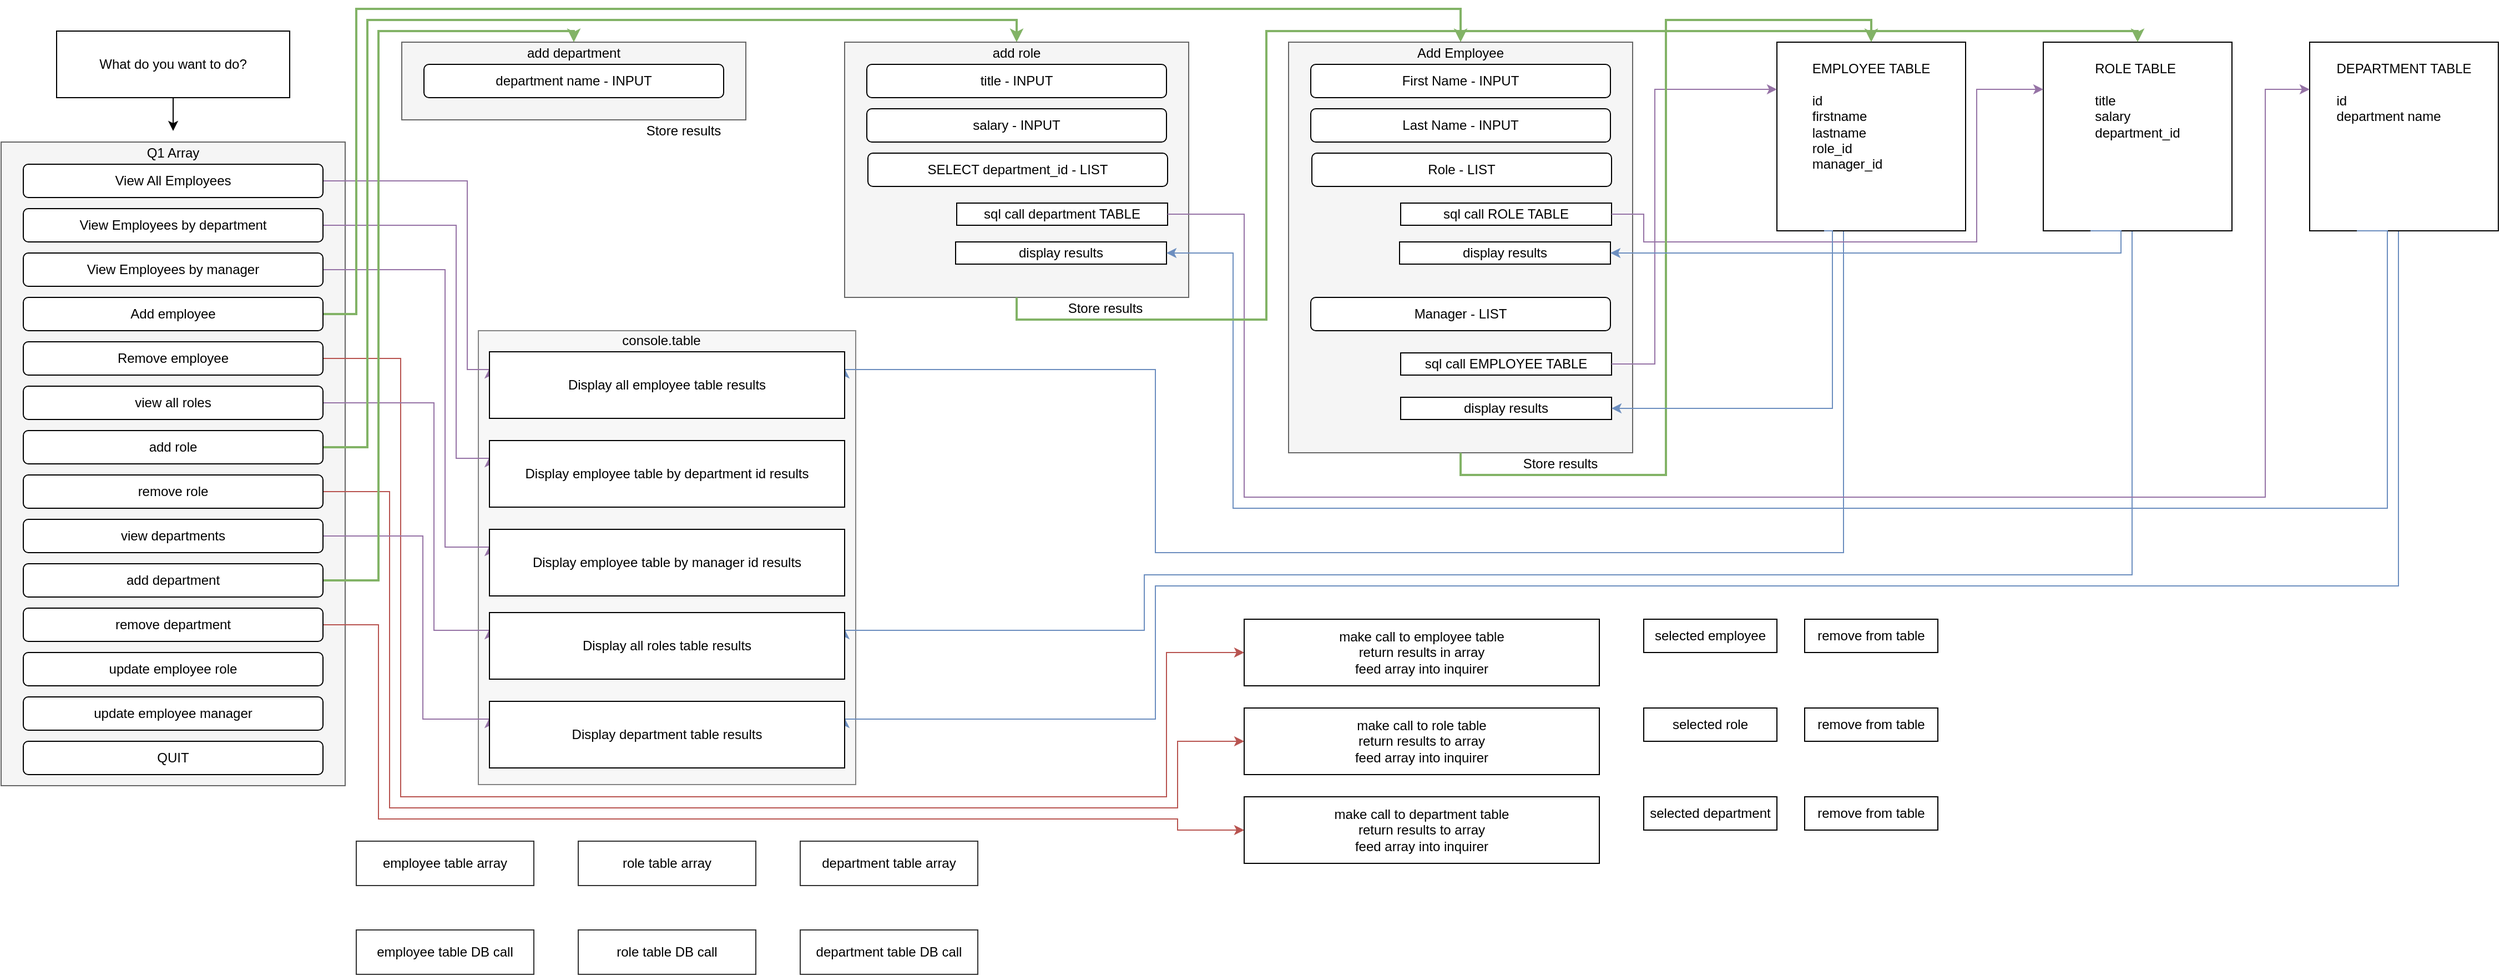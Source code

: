 <mxfile version="14.5.7" type="device"><diagram id="wapOuuzjKkS17QCCywJu" name="Page-1"><mxGraphModel dx="2538" dy="924" grid="1" gridSize="10" guides="1" tooltips="1" connect="1" arrows="1" fold="1" page="1" pageScale="1" pageWidth="3300" pageHeight="4681" math="0" shadow="0"><root><mxCell id="0"/><mxCell id="1" parent="0"/><mxCell id="Mon1A0uQH5dItT44SbDl-146" value="" style="rounded=0;whiteSpace=wrap;html=1;fillColor=#f5f5f5;align=right;strokeColor=#666666;fontColor=#333333;opacity=80;" vertex="1" parent="1"><mxGeometry x="550" y="460" width="340" height="409" as="geometry"/></mxCell><mxCell id="Mon1A0uQH5dItT44SbDl-14" value="" style="rounded=0;whiteSpace=wrap;html=1;fillColor=#f5f5f5;strokeColor=#666666;fontColor=#333333;" vertex="1" parent="1"><mxGeometry x="120" y="290" width="310" height="580" as="geometry"/></mxCell><mxCell id="Mon1A0uQH5dItT44SbDl-19" style="edgeStyle=orthogonalEdgeStyle;rounded=0;orthogonalLoop=1;jettySize=auto;html=1;exitX=0.5;exitY=1;exitDx=0;exitDy=0;" edge="1" parent="1" source="Mon1A0uQH5dItT44SbDl-1"><mxGeometry relative="1" as="geometry"><mxPoint x="275" y="280" as="targetPoint"/></mxGeometry></mxCell><mxCell id="Mon1A0uQH5dItT44SbDl-1" value="What do you want to do?" style="rounded=0;whiteSpace=wrap;html=1;" vertex="1" parent="1"><mxGeometry x="170" y="190" width="210" height="60" as="geometry"/></mxCell><mxCell id="Mon1A0uQH5dItT44SbDl-127" style="edgeStyle=orthogonalEdgeStyle;rounded=0;orthogonalLoop=1;jettySize=auto;html=1;exitX=0.5;exitY=1;exitDx=0;exitDy=0;entryX=1;entryY=0.25;entryDx=0;entryDy=0;strokeWidth=1;fillColor=#dae8fc;strokeColor=#6c8ebf;" edge="1" parent="1" source="Mon1A0uQH5dItT44SbDl-20" target="Mon1A0uQH5dItT44SbDl-87"><mxGeometry relative="1" as="geometry"><Array as="points"><mxPoint x="1780" y="370"/><mxPoint x="1780" y="660"/><mxPoint x="1160" y="660"/><mxPoint x="1160" y="495"/></Array></mxGeometry></mxCell><mxCell id="Mon1A0uQH5dItT44SbDl-20" value="&lt;div style=&quot;text-align: justify&quot;&gt;&lt;span&gt;EMPLOYEE TABLE&lt;/span&gt;&lt;/div&gt;&lt;div style=&quot;text-align: justify&quot;&gt;&lt;br&gt;&lt;/div&gt;&lt;span&gt;&lt;div style=&quot;text-align: justify&quot;&gt;&lt;span&gt;id&lt;/span&gt;&lt;/div&gt;&lt;/span&gt;&lt;span&gt;&lt;div style=&quot;text-align: justify&quot;&gt;&lt;span&gt;firstname&lt;/span&gt;&lt;/div&gt;&lt;/span&gt;&lt;span&gt;&lt;div style=&quot;text-align: justify&quot;&gt;&lt;span&gt;lastname&lt;/span&gt;&lt;/div&gt;&lt;/span&gt;&lt;span&gt;&lt;div style=&quot;text-align: justify&quot;&gt;&lt;span&gt;role_id&lt;/span&gt;&lt;/div&gt;&lt;/span&gt;&lt;div style=&quot;text-align: justify&quot;&gt;&lt;span&gt;manager_id&lt;/span&gt;&lt;/div&gt;" style="whiteSpace=wrap;html=1;aspect=fixed;align=center;verticalAlign=top;spacingTop=10;" vertex="1" parent="1"><mxGeometry x="1720" y="200" width="170" height="170" as="geometry"/></mxCell><mxCell id="Mon1A0uQH5dItT44SbDl-132" style="edgeStyle=orthogonalEdgeStyle;rounded=0;orthogonalLoop=1;jettySize=auto;html=1;exitX=0.5;exitY=1;exitDx=0;exitDy=0;entryX=1;entryY=0.25;entryDx=0;entryDy=0;strokeWidth=1;fillColor=#dae8fc;strokeColor=#6c8ebf;" edge="1" parent="1" source="Mon1A0uQH5dItT44SbDl-21" target="Mon1A0uQH5dItT44SbDl-90"><mxGeometry relative="1" as="geometry"><Array as="points"><mxPoint x="2040" y="370"/><mxPoint x="2040" y="680"/><mxPoint x="1150" y="680"/><mxPoint x="1150" y="730"/></Array></mxGeometry></mxCell><mxCell id="Mon1A0uQH5dItT44SbDl-21" value="&lt;div style=&quot;text-align: justify&quot;&gt;&lt;span&gt;ROLE TABLE&lt;/span&gt;&lt;/div&gt;&lt;div style=&quot;text-align: justify&quot;&gt;&lt;br&gt;&lt;/div&gt;&lt;span&gt;&lt;div style=&quot;text-align: justify&quot;&gt;&lt;span&gt;title&lt;/span&gt;&lt;/div&gt;&lt;/span&gt;&lt;span&gt;&lt;div style=&quot;text-align: justify&quot;&gt;&lt;span&gt;salary&lt;/span&gt;&lt;/div&gt;&lt;/span&gt;&lt;div style=&quot;text-align: justify&quot;&gt;department_id&lt;/div&gt;" style="whiteSpace=wrap;html=1;aspect=fixed;align=center;verticalAlign=top;spacingTop=10;" vertex="1" parent="1"><mxGeometry x="1960" y="200" width="170" height="170" as="geometry"/></mxCell><mxCell id="Mon1A0uQH5dItT44SbDl-133" style="edgeStyle=orthogonalEdgeStyle;rounded=0;orthogonalLoop=1;jettySize=auto;html=1;exitX=0.5;exitY=1;exitDx=0;exitDy=0;entryX=1;entryY=0.25;entryDx=0;entryDy=0;strokeWidth=1;fillColor=#dae8fc;strokeColor=#6c8ebf;" edge="1" parent="1" source="Mon1A0uQH5dItT44SbDl-22" target="Mon1A0uQH5dItT44SbDl-91"><mxGeometry relative="1" as="geometry"><Array as="points"><mxPoint x="2280" y="370"/><mxPoint x="2280" y="690"/><mxPoint x="1160" y="690"/><mxPoint x="1160" y="810"/></Array></mxGeometry></mxCell><mxCell id="Mon1A0uQH5dItT44SbDl-22" value="&lt;div style=&quot;text-align: justify&quot;&gt;&lt;span&gt;DEPARTMENT TABLE&lt;/span&gt;&lt;/div&gt;&lt;div style=&quot;text-align: justify&quot;&gt;&lt;span&gt;&lt;br&gt;&lt;/span&gt;&lt;/div&gt;&lt;blockquote style=&quot;margin: 0 0 0 40px ; border: none ; padding: 0px&quot;&gt;&lt;/blockquote&gt;&lt;blockquote style=&quot;margin: 0 0 0 40px ; border: none ; padding: 0px&quot;&gt;&lt;/blockquote&gt;&lt;span&gt;&lt;div style=&quot;text-align: justify&quot;&gt;&lt;span&gt;id&lt;/span&gt;&lt;/div&gt;&lt;/span&gt;&lt;div style=&quot;text-align: justify&quot;&gt;&lt;span&gt;department name&lt;/span&gt;&lt;/div&gt;" style="whiteSpace=wrap;html=1;aspect=fixed;align=center;verticalAlign=top;spacingTop=10;" vertex="1" parent="1"><mxGeometry x="2200" y="200" width="170" height="170" as="geometry"/></mxCell><mxCell id="Mon1A0uQH5dItT44SbDl-115" style="edgeStyle=orthogonalEdgeStyle;rounded=0;orthogonalLoop=1;jettySize=auto;html=1;exitX=1;exitY=0.5;exitDx=0;exitDy=0;entryX=0;entryY=0.25;entryDx=0;entryDy=0;strokeWidth=1;fillColor=#e1d5e7;strokeColor=#9673a6;" edge="1" parent="1" source="Mon1A0uQH5dItT44SbDl-3" target="Mon1A0uQH5dItT44SbDl-87"><mxGeometry relative="1" as="geometry"><Array as="points"><mxPoint x="540" y="325"/><mxPoint x="540" y="495"/></Array></mxGeometry></mxCell><mxCell id="Mon1A0uQH5dItT44SbDl-3" value="View All Employees" style="rounded=1;whiteSpace=wrap;html=1;" vertex="1" parent="1"><mxGeometry x="140" y="310" width="270" height="30" as="geometry"/></mxCell><mxCell id="Mon1A0uQH5dItT44SbDl-116" style="edgeStyle=orthogonalEdgeStyle;rounded=0;orthogonalLoop=1;jettySize=auto;html=1;exitX=1;exitY=0.5;exitDx=0;exitDy=0;entryX=0;entryY=0.25;entryDx=0;entryDy=0;strokeWidth=1;fillColor=#e1d5e7;strokeColor=#9673a6;" edge="1" parent="1" source="Mon1A0uQH5dItT44SbDl-4" target="Mon1A0uQH5dItT44SbDl-88"><mxGeometry relative="1" as="geometry"><Array as="points"><mxPoint x="530" y="365"/><mxPoint x="530" y="575"/></Array></mxGeometry></mxCell><mxCell id="Mon1A0uQH5dItT44SbDl-4" value="View Employees by department" style="rounded=1;whiteSpace=wrap;html=1;" vertex="1" parent="1"><mxGeometry x="140" y="350" width="270" height="30" as="geometry"/></mxCell><mxCell id="Mon1A0uQH5dItT44SbDl-117" style="edgeStyle=orthogonalEdgeStyle;rounded=0;orthogonalLoop=1;jettySize=auto;html=1;exitX=1;exitY=0.5;exitDx=0;exitDy=0;entryX=0;entryY=0.25;entryDx=0;entryDy=0;strokeWidth=1;fillColor=#e1d5e7;strokeColor=#9673a6;" edge="1" parent="1" source="Mon1A0uQH5dItT44SbDl-5" target="Mon1A0uQH5dItT44SbDl-89"><mxGeometry relative="1" as="geometry"><Array as="points"><mxPoint x="520" y="405"/><mxPoint x="520" y="655"/></Array></mxGeometry></mxCell><mxCell id="Mon1A0uQH5dItT44SbDl-5" value="View Employees by manager" style="rounded=1;whiteSpace=wrap;html=1;" vertex="1" parent="1"><mxGeometry x="140" y="390" width="270" height="30" as="geometry"/></mxCell><mxCell id="Mon1A0uQH5dItT44SbDl-102" style="edgeStyle=orthogonalEdgeStyle;rounded=0;orthogonalLoop=1;jettySize=auto;html=1;exitX=1;exitY=0.5;exitDx=0;exitDy=0;entryX=0.5;entryY=0;entryDx=0;entryDy=0;fillColor=#d5e8d4;strokeColor=#82b366;strokeWidth=2;" edge="1" parent="1" source="Mon1A0uQH5dItT44SbDl-6" target="Mon1A0uQH5dItT44SbDl-34"><mxGeometry relative="1" as="geometry"><Array as="points"><mxPoint x="440" y="445"/><mxPoint x="440" y="170"/><mxPoint x="1435" y="170"/></Array></mxGeometry></mxCell><mxCell id="Mon1A0uQH5dItT44SbDl-6" value="Add employee" style="rounded=1;whiteSpace=wrap;html=1;" vertex="1" parent="1"><mxGeometry x="140" y="430" width="270" height="30" as="geometry"/></mxCell><mxCell id="Mon1A0uQH5dItT44SbDl-137" style="edgeStyle=orthogonalEdgeStyle;rounded=0;orthogonalLoop=1;jettySize=auto;html=1;exitX=1;exitY=0.5;exitDx=0;exitDy=0;entryX=0;entryY=0.5;entryDx=0;entryDy=0;strokeWidth=1;fillColor=#f8cecc;strokeColor=#b85450;" edge="1" parent="1" source="Mon1A0uQH5dItT44SbDl-7" target="Mon1A0uQH5dItT44SbDl-134"><mxGeometry relative="1" as="geometry"><Array as="points"><mxPoint x="480" y="485"/><mxPoint x="480" y="880"/><mxPoint x="1170" y="880"/><mxPoint x="1170" y="750"/></Array></mxGeometry></mxCell><mxCell id="Mon1A0uQH5dItT44SbDl-7" value="Remove employee" style="rounded=1;whiteSpace=wrap;html=1;" vertex="1" parent="1"><mxGeometry x="140" y="470" width="270" height="30" as="geometry"/></mxCell><mxCell id="Mon1A0uQH5dItT44SbDl-8" value="update employee role" style="rounded=1;whiteSpace=wrap;html=1;" vertex="1" parent="1"><mxGeometry x="140" y="750" width="270" height="30" as="geometry"/></mxCell><mxCell id="Mon1A0uQH5dItT44SbDl-9" value="update employee manager" style="rounded=1;whiteSpace=wrap;html=1;" vertex="1" parent="1"><mxGeometry x="140" y="790" width="270" height="30" as="geometry"/></mxCell><mxCell id="Mon1A0uQH5dItT44SbDl-118" style="edgeStyle=orthogonalEdgeStyle;rounded=0;orthogonalLoop=1;jettySize=auto;html=1;exitX=1;exitY=0.5;exitDx=0;exitDy=0;entryX=0;entryY=0.25;entryDx=0;entryDy=0;strokeWidth=1;fillColor=#e1d5e7;strokeColor=#9673a6;" edge="1" parent="1" source="Mon1A0uQH5dItT44SbDl-10" target="Mon1A0uQH5dItT44SbDl-90"><mxGeometry relative="1" as="geometry"><Array as="points"><mxPoint x="510" y="525"/><mxPoint x="510" y="730"/></Array></mxGeometry></mxCell><mxCell id="Mon1A0uQH5dItT44SbDl-10" value="view all roles" style="rounded=1;whiteSpace=wrap;html=1;" vertex="1" parent="1"><mxGeometry x="140" y="510" width="270" height="30" as="geometry"/></mxCell><mxCell id="Mon1A0uQH5dItT44SbDl-103" style="edgeStyle=orthogonalEdgeStyle;rounded=0;orthogonalLoop=1;jettySize=auto;html=1;exitX=1;exitY=0.5;exitDx=0;exitDy=0;entryX=0.5;entryY=0;entryDx=0;entryDy=0;fillColor=#d5e8d4;strokeColor=#82b366;strokeWidth=2;" edge="1" parent="1" source="Mon1A0uQH5dItT44SbDl-11" target="Mon1A0uQH5dItT44SbDl-69"><mxGeometry relative="1" as="geometry"><Array as="points"><mxPoint x="450" y="565"/><mxPoint x="450" y="180"/><mxPoint x="1035" y="180"/></Array></mxGeometry></mxCell><mxCell id="Mon1A0uQH5dItT44SbDl-11" value="add role" style="rounded=1;whiteSpace=wrap;html=1;" vertex="1" parent="1"><mxGeometry x="140" y="550" width="270" height="30" as="geometry"/></mxCell><mxCell id="Mon1A0uQH5dItT44SbDl-138" style="edgeStyle=orthogonalEdgeStyle;rounded=0;orthogonalLoop=1;jettySize=auto;html=1;exitX=1;exitY=0.5;exitDx=0;exitDy=0;entryX=0;entryY=0.5;entryDx=0;entryDy=0;strokeWidth=1;fillColor=#f8cecc;strokeColor=#b85450;" edge="1" parent="1" source="Mon1A0uQH5dItT44SbDl-12" target="Mon1A0uQH5dItT44SbDl-135"><mxGeometry relative="1" as="geometry"><Array as="points"><mxPoint x="470" y="605"/><mxPoint x="470" y="890"/><mxPoint x="1180" y="890"/><mxPoint x="1180" y="830"/></Array></mxGeometry></mxCell><mxCell id="Mon1A0uQH5dItT44SbDl-12" value="remove role" style="rounded=1;whiteSpace=wrap;html=1;" vertex="1" parent="1"><mxGeometry x="140" y="590" width="270" height="30" as="geometry"/></mxCell><mxCell id="Mon1A0uQH5dItT44SbDl-15" value="Q1 Array" style="text;html=1;strokeColor=none;fillColor=none;align=center;verticalAlign=middle;whiteSpace=wrap;rounded=0;" vertex="1" parent="1"><mxGeometry x="220" y="290" width="110" height="20" as="geometry"/></mxCell><mxCell id="Mon1A0uQH5dItT44SbDl-119" style="edgeStyle=orthogonalEdgeStyle;rounded=0;orthogonalLoop=1;jettySize=auto;html=1;exitX=1;exitY=0.5;exitDx=0;exitDy=0;entryX=0;entryY=0.25;entryDx=0;entryDy=0;strokeWidth=1;fillColor=#e1d5e7;strokeColor=#9673a6;" edge="1" parent="1" source="Mon1A0uQH5dItT44SbDl-61" target="Mon1A0uQH5dItT44SbDl-91"><mxGeometry relative="1" as="geometry"><Array as="points"><mxPoint x="500" y="645"/><mxPoint x="500" y="810"/></Array></mxGeometry></mxCell><mxCell id="Mon1A0uQH5dItT44SbDl-61" value="view departments" style="rounded=1;whiteSpace=wrap;html=1;" vertex="1" parent="1"><mxGeometry x="140" y="630" width="270" height="30" as="geometry"/></mxCell><mxCell id="Mon1A0uQH5dItT44SbDl-104" style="edgeStyle=orthogonalEdgeStyle;rounded=0;orthogonalLoop=1;jettySize=auto;html=1;exitX=1;exitY=0.5;exitDx=0;exitDy=0;entryX=0.5;entryY=0;entryDx=0;entryDy=0;fillColor=#d5e8d4;strokeColor=#82b366;strokeWidth=2;" edge="1" parent="1" source="Mon1A0uQH5dItT44SbDl-62" target="Mon1A0uQH5dItT44SbDl-79"><mxGeometry relative="1" as="geometry"><Array as="points"><mxPoint x="460" y="685"/><mxPoint x="460" y="190"/><mxPoint x="636" y="190"/></Array></mxGeometry></mxCell><mxCell id="Mon1A0uQH5dItT44SbDl-62" value="add department" style="rounded=1;whiteSpace=wrap;html=1;" vertex="1" parent="1"><mxGeometry x="140" y="670" width="270" height="30" as="geometry"/></mxCell><mxCell id="Mon1A0uQH5dItT44SbDl-139" style="edgeStyle=orthogonalEdgeStyle;rounded=0;orthogonalLoop=1;jettySize=auto;html=1;exitX=1;exitY=0.5;exitDx=0;exitDy=0;entryX=0;entryY=0.5;entryDx=0;entryDy=0;strokeWidth=1;fillColor=#f8cecc;strokeColor=#b85450;" edge="1" parent="1" source="Mon1A0uQH5dItT44SbDl-63" target="Mon1A0uQH5dItT44SbDl-136"><mxGeometry relative="1" as="geometry"><Array as="points"><mxPoint x="460" y="725"/><mxPoint x="460" y="900"/><mxPoint x="1180" y="900"/><mxPoint x="1180" y="910"/></Array></mxGeometry></mxCell><mxCell id="Mon1A0uQH5dItT44SbDl-63" value="remove department" style="rounded=1;whiteSpace=wrap;html=1;" vertex="1" parent="1"><mxGeometry x="140" y="710" width="270" height="30" as="geometry"/></mxCell><mxCell id="Mon1A0uQH5dItT44SbDl-87" value="Display all employee table results" style="rounded=0;whiteSpace=wrap;html=1;fillColor=#ffffff;align=center;" vertex="1" parent="1"><mxGeometry x="560" y="479" width="320" height="60" as="geometry"/></mxCell><mxCell id="Mon1A0uQH5dItT44SbDl-88" value="Display employee table by department id results" style="rounded=0;whiteSpace=wrap;html=1;fillColor=#ffffff;align=center;" vertex="1" parent="1"><mxGeometry x="560" y="559" width="320" height="60" as="geometry"/></mxCell><mxCell id="Mon1A0uQH5dItT44SbDl-89" value="Display employee table by manager id results" style="rounded=0;whiteSpace=wrap;html=1;fillColor=#ffffff;align=center;" vertex="1" parent="1"><mxGeometry x="560" y="639" width="320" height="60" as="geometry"/></mxCell><mxCell id="Mon1A0uQH5dItT44SbDl-90" value="Display all roles table results" style="rounded=0;whiteSpace=wrap;html=1;fillColor=#ffffff;align=center;" vertex="1" parent="1"><mxGeometry x="560" y="714" width="320" height="60" as="geometry"/></mxCell><mxCell id="Mon1A0uQH5dItT44SbDl-91" value="Display department table results" style="rounded=0;whiteSpace=wrap;html=1;fillColor=#ffffff;align=center;" vertex="1" parent="1"><mxGeometry x="560" y="794" width="320" height="60" as="geometry"/></mxCell><mxCell id="Mon1A0uQH5dItT44SbDl-93" value="" style="group" vertex="1" connectable="0" parent="1"><mxGeometry x="481" y="200" width="359" height="90" as="geometry"/></mxCell><mxCell id="Mon1A0uQH5dItT44SbDl-82" value="Store results" style="text;html=1;strokeColor=none;fillColor=none;align=center;verticalAlign=middle;whiteSpace=wrap;rounded=0;" vertex="1" parent="Mon1A0uQH5dItT44SbDl-93"><mxGeometry x="149" y="70" width="210" height="20" as="geometry"/></mxCell><mxCell id="Mon1A0uQH5dItT44SbDl-92" value="" style="group" vertex="1" connectable="0" parent="Mon1A0uQH5dItT44SbDl-93"><mxGeometry width="310" height="70" as="geometry"/></mxCell><mxCell id="Mon1A0uQH5dItT44SbDl-75" value="" style="rounded=0;whiteSpace=wrap;html=1;fillColor=#f5f5f5;strokeColor=#666666;fontColor=#333333;" vertex="1" parent="Mon1A0uQH5dItT44SbDl-92"><mxGeometry width="310" height="70" as="geometry"/></mxCell><mxCell id="Mon1A0uQH5dItT44SbDl-76" value="department name - INPUT" style="rounded=1;whiteSpace=wrap;html=1;" vertex="1" parent="Mon1A0uQH5dItT44SbDl-92"><mxGeometry x="20" y="20" width="270" height="30" as="geometry"/></mxCell><mxCell id="Mon1A0uQH5dItT44SbDl-79" value="add department" style="text;html=1;strokeColor=none;fillColor=none;align=center;verticalAlign=middle;whiteSpace=wrap;rounded=0;" vertex="1" parent="Mon1A0uQH5dItT44SbDl-92"><mxGeometry x="100" width="110" height="20" as="geometry"/></mxCell><mxCell id="Mon1A0uQH5dItT44SbDl-94" value="" style="group" vertex="1" connectable="0" parent="1"><mxGeometry x="880" y="200" width="340" height="250" as="geometry"/></mxCell><mxCell id="Mon1A0uQH5dItT44SbDl-64" value="" style="rounded=0;whiteSpace=wrap;html=1;fillColor=#f5f5f5;strokeColor=#666666;fontColor=#333333;" vertex="1" parent="Mon1A0uQH5dItT44SbDl-94"><mxGeometry width="310" height="230" as="geometry"/></mxCell><mxCell id="Mon1A0uQH5dItT44SbDl-65" value="title - INPUT" style="rounded=1;whiteSpace=wrap;html=1;" vertex="1" parent="Mon1A0uQH5dItT44SbDl-94"><mxGeometry x="20" y="20" width="270" height="30" as="geometry"/></mxCell><mxCell id="Mon1A0uQH5dItT44SbDl-66" value="salary - INPUT" style="rounded=1;whiteSpace=wrap;html=1;" vertex="1" parent="Mon1A0uQH5dItT44SbDl-94"><mxGeometry x="20" y="60" width="270" height="30" as="geometry"/></mxCell><mxCell id="Mon1A0uQH5dItT44SbDl-67" value="SELECT department_id - LIST" style="rounded=1;whiteSpace=wrap;html=1;" vertex="1" parent="Mon1A0uQH5dItT44SbDl-94"><mxGeometry x="21" y="100" width="270" height="30" as="geometry"/></mxCell><mxCell id="Mon1A0uQH5dItT44SbDl-69" value="add role" style="text;html=1;strokeColor=none;fillColor=none;align=center;verticalAlign=middle;whiteSpace=wrap;rounded=0;" vertex="1" parent="Mon1A0uQH5dItT44SbDl-94"><mxGeometry x="100" width="110" height="20" as="geometry"/></mxCell><mxCell id="Mon1A0uQH5dItT44SbDl-70" value="sql call department TABLE" style="rounded=0;whiteSpace=wrap;html=1;fillColor=#ffffff;align=center;" vertex="1" parent="Mon1A0uQH5dItT44SbDl-94"><mxGeometry x="101" y="145" width="190" height="20" as="geometry"/></mxCell><mxCell id="Mon1A0uQH5dItT44SbDl-73" value="display results" style="rounded=0;whiteSpace=wrap;html=1;fillColor=#ffffff;align=center;" vertex="1" parent="Mon1A0uQH5dItT44SbDl-94"><mxGeometry x="100" y="180" width="190" height="20" as="geometry"/></mxCell><mxCell id="Mon1A0uQH5dItT44SbDl-74" value="Store results" style="text;html=1;strokeColor=none;fillColor=none;align=center;verticalAlign=middle;whiteSpace=wrap;rounded=0;" vertex="1" parent="Mon1A0uQH5dItT44SbDl-94"><mxGeometry x="130" y="230" width="210" height="20" as="geometry"/></mxCell><mxCell id="Mon1A0uQH5dItT44SbDl-95" value="" style="group" vertex="1" connectable="0" parent="1"><mxGeometry x="1280" y="200" width="350" height="390" as="geometry"/></mxCell><mxCell id="Mon1A0uQH5dItT44SbDl-23" value="" style="rounded=0;whiteSpace=wrap;html=1;fillColor=#f5f5f5;strokeColor=#666666;fontColor=#333333;" vertex="1" parent="Mon1A0uQH5dItT44SbDl-95"><mxGeometry width="310" height="370" as="geometry"/></mxCell><mxCell id="Mon1A0uQH5dItT44SbDl-24" value="First Name - INPUT" style="rounded=1;whiteSpace=wrap;html=1;" vertex="1" parent="Mon1A0uQH5dItT44SbDl-95"><mxGeometry x="20" y="20" width="270" height="30" as="geometry"/></mxCell><mxCell id="Mon1A0uQH5dItT44SbDl-25" value="Last Name - INPUT" style="rounded=1;whiteSpace=wrap;html=1;" vertex="1" parent="Mon1A0uQH5dItT44SbDl-95"><mxGeometry x="20" y="60" width="270" height="30" as="geometry"/></mxCell><mxCell id="Mon1A0uQH5dItT44SbDl-26" value="Role - LIST" style="rounded=1;whiteSpace=wrap;html=1;" vertex="1" parent="Mon1A0uQH5dItT44SbDl-95"><mxGeometry x="21" y="100" width="270" height="30" as="geometry"/></mxCell><mxCell id="Mon1A0uQH5dItT44SbDl-27" value="Manager - LIST" style="rounded=1;whiteSpace=wrap;html=1;" vertex="1" parent="Mon1A0uQH5dItT44SbDl-95"><mxGeometry x="20" y="230" width="270" height="30" as="geometry"/></mxCell><mxCell id="Mon1A0uQH5dItT44SbDl-34" value="Add Employee" style="text;html=1;strokeColor=none;fillColor=none;align=center;verticalAlign=middle;whiteSpace=wrap;rounded=0;" vertex="1" parent="Mon1A0uQH5dItT44SbDl-95"><mxGeometry x="100" width="110" height="20" as="geometry"/></mxCell><mxCell id="Mon1A0uQH5dItT44SbDl-35" value="sql call ROLE TABLE" style="rounded=0;whiteSpace=wrap;html=1;fillColor=#ffffff;align=center;" vertex="1" parent="Mon1A0uQH5dItT44SbDl-95"><mxGeometry x="101" y="145" width="190" height="20" as="geometry"/></mxCell><mxCell id="Mon1A0uQH5dItT44SbDl-36" value="sql call EMPLOYEE TABLE" style="rounded=0;whiteSpace=wrap;html=1;fillColor=#ffffff;align=center;" vertex="1" parent="Mon1A0uQH5dItT44SbDl-95"><mxGeometry x="101" y="280" width="190" height="20" as="geometry"/></mxCell><mxCell id="Mon1A0uQH5dItT44SbDl-40" value="display results" style="rounded=0;whiteSpace=wrap;html=1;fillColor=#ffffff;align=center;" vertex="1" parent="Mon1A0uQH5dItT44SbDl-95"><mxGeometry x="101" y="320" width="190" height="20" as="geometry"/></mxCell><mxCell id="Mon1A0uQH5dItT44SbDl-41" value="display results" style="rounded=0;whiteSpace=wrap;html=1;fillColor=#ffffff;align=center;" vertex="1" parent="Mon1A0uQH5dItT44SbDl-95"><mxGeometry x="100" y="180" width="190" height="20" as="geometry"/></mxCell><mxCell id="Mon1A0uQH5dItT44SbDl-51" value="Store results" style="text;html=1;strokeColor=none;fillColor=none;align=center;verticalAlign=middle;whiteSpace=wrap;rounded=0;" vertex="1" parent="Mon1A0uQH5dItT44SbDl-95"><mxGeometry x="140" y="370" width="210" height="20" as="geometry"/></mxCell><mxCell id="Mon1A0uQH5dItT44SbDl-105" style="edgeStyle=orthogonalEdgeStyle;rounded=0;orthogonalLoop=1;jettySize=auto;html=1;exitX=1;exitY=0.5;exitDx=0;exitDy=0;entryX=0;entryY=0.25;entryDx=0;entryDy=0;strokeWidth=1;fillColor=#e1d5e7;strokeColor=#9673a6;" edge="1" parent="1" source="Mon1A0uQH5dItT44SbDl-35" target="Mon1A0uQH5dItT44SbDl-21"><mxGeometry relative="1" as="geometry"><Array as="points"><mxPoint x="1600" y="355"/><mxPoint x="1600" y="380"/><mxPoint x="1900" y="380"/><mxPoint x="1900" y="243"/></Array></mxGeometry></mxCell><mxCell id="Mon1A0uQH5dItT44SbDl-106" style="edgeStyle=orthogonalEdgeStyle;rounded=0;orthogonalLoop=1;jettySize=auto;html=1;exitX=1;exitY=0.5;exitDx=0;exitDy=0;entryX=0;entryY=0.25;entryDx=0;entryDy=0;strokeWidth=1;fillColor=#e1d5e7;strokeColor=#9673a6;" edge="1" parent="1" source="Mon1A0uQH5dItT44SbDl-36" target="Mon1A0uQH5dItT44SbDl-20"><mxGeometry relative="1" as="geometry"><Array as="points"><mxPoint x="1610" y="490"/><mxPoint x="1610" y="243"/></Array></mxGeometry></mxCell><mxCell id="Mon1A0uQH5dItT44SbDl-109" style="edgeStyle=orthogonalEdgeStyle;rounded=0;orthogonalLoop=1;jettySize=auto;html=1;exitX=0.5;exitY=1;exitDx=0;exitDy=0;entryX=0.5;entryY=0;entryDx=0;entryDy=0;strokeWidth=2;fillColor=#d5e8d4;strokeColor=#82b366;" edge="1" parent="1" source="Mon1A0uQH5dItT44SbDl-23" target="Mon1A0uQH5dItT44SbDl-20"><mxGeometry relative="1" as="geometry"><Array as="points"><mxPoint x="1435" y="590"/><mxPoint x="1620" y="590"/><mxPoint x="1620" y="180"/><mxPoint x="1805" y="180"/></Array></mxGeometry></mxCell><mxCell id="Mon1A0uQH5dItT44SbDl-110" style="edgeStyle=orthogonalEdgeStyle;rounded=0;orthogonalLoop=1;jettySize=auto;html=1;exitX=1;exitY=0.5;exitDx=0;exitDy=0;entryX=0;entryY=0.25;entryDx=0;entryDy=0;strokeWidth=1;fillColor=#e1d5e7;strokeColor=#9673a6;" edge="1" parent="1" source="Mon1A0uQH5dItT44SbDl-70" target="Mon1A0uQH5dItT44SbDl-22"><mxGeometry relative="1" as="geometry"><Array as="points"><mxPoint x="1240" y="355"/><mxPoint x="1240" y="610"/><mxPoint x="2160" y="610"/><mxPoint x="2160" y="243"/></Array></mxGeometry></mxCell><mxCell id="Mon1A0uQH5dItT44SbDl-113" style="edgeStyle=orthogonalEdgeStyle;rounded=0;orthogonalLoop=1;jettySize=auto;html=1;exitX=0.25;exitY=1;exitDx=0;exitDy=0;entryX=1;entryY=0.5;entryDx=0;entryDy=0;strokeWidth=1;fillColor=#dae8fc;strokeColor=#6c8ebf;" edge="1" parent="1" source="Mon1A0uQH5dItT44SbDl-20" target="Mon1A0uQH5dItT44SbDl-40"><mxGeometry relative="1" as="geometry"><Array as="points"><mxPoint x="1770" y="370"/><mxPoint x="1770" y="530"/></Array></mxGeometry></mxCell><mxCell id="Mon1A0uQH5dItT44SbDl-112" style="edgeStyle=orthogonalEdgeStyle;rounded=0;orthogonalLoop=1;jettySize=auto;html=1;exitX=0.25;exitY=1;exitDx=0;exitDy=0;entryX=1;entryY=0.5;entryDx=0;entryDy=0;strokeWidth=1;fillColor=#dae8fc;strokeColor=#6c8ebf;" edge="1" parent="1" source="Mon1A0uQH5dItT44SbDl-21" target="Mon1A0uQH5dItT44SbDl-41"><mxGeometry relative="1" as="geometry"><Array as="points"><mxPoint x="2030" y="370"/><mxPoint x="2030" y="390"/></Array></mxGeometry></mxCell><mxCell id="Mon1A0uQH5dItT44SbDl-111" style="edgeStyle=orthogonalEdgeStyle;rounded=0;orthogonalLoop=1;jettySize=auto;html=1;exitX=0.25;exitY=1;exitDx=0;exitDy=0;entryX=1;entryY=0.5;entryDx=0;entryDy=0;strokeWidth=1;fillColor=#dae8fc;strokeColor=#6c8ebf;" edge="1" parent="1" source="Mon1A0uQH5dItT44SbDl-22" target="Mon1A0uQH5dItT44SbDl-73"><mxGeometry relative="1" as="geometry"><Array as="points"><mxPoint x="2270" y="370"/><mxPoint x="2270" y="620"/><mxPoint x="1230" y="620"/><mxPoint x="1230" y="390"/></Array></mxGeometry></mxCell><mxCell id="Mon1A0uQH5dItT44SbDl-114" style="edgeStyle=orthogonalEdgeStyle;rounded=0;orthogonalLoop=1;jettySize=auto;html=1;exitX=0.5;exitY=1;exitDx=0;exitDy=0;entryX=0.5;entryY=0;entryDx=0;entryDy=0;strokeWidth=2;fillColor=#d5e8d4;strokeColor=#82b366;" edge="1" parent="1" source="Mon1A0uQH5dItT44SbDl-64" target="Mon1A0uQH5dItT44SbDl-21"><mxGeometry relative="1" as="geometry"><Array as="points"><mxPoint x="1035" y="450"/><mxPoint x="1260" y="450"/><mxPoint x="1260" y="190"/><mxPoint x="2045" y="190"/></Array></mxGeometry></mxCell><mxCell id="Mon1A0uQH5dItT44SbDl-131" value="QUIT" style="rounded=1;whiteSpace=wrap;html=1;" vertex="1" parent="1"><mxGeometry x="140" y="830" width="270" height="30" as="geometry"/></mxCell><mxCell id="Mon1A0uQH5dItT44SbDl-134" value="make call to employee table&lt;br&gt;return results in array&lt;br&gt;feed array into inquirer" style="rounded=0;whiteSpace=wrap;html=1;fillColor=#ffffff;align=center;" vertex="1" parent="1"><mxGeometry x="1240" y="720" width="320" height="60" as="geometry"/></mxCell><mxCell id="Mon1A0uQH5dItT44SbDl-135" value="make call to role table&lt;br&gt;return results to array&lt;br&gt;feed array into inquirer" style="rounded=0;whiteSpace=wrap;html=1;fillColor=#ffffff;align=center;" vertex="1" parent="1"><mxGeometry x="1240" y="800" width="320" height="60" as="geometry"/></mxCell><mxCell id="Mon1A0uQH5dItT44SbDl-136" value="make call to department table&lt;br&gt;return results to array&lt;br&gt;feed array into inquirer" style="rounded=0;whiteSpace=wrap;html=1;fillColor=#ffffff;align=center;" vertex="1" parent="1"><mxGeometry x="1240" y="880" width="320" height="60" as="geometry"/></mxCell><mxCell id="Mon1A0uQH5dItT44SbDl-140" value="selected employee" style="rounded=0;whiteSpace=wrap;html=1;fillColor=#ffffff;align=center;" vertex="1" parent="1"><mxGeometry x="1600" y="720" width="120" height="30" as="geometry"/></mxCell><mxCell id="Mon1A0uQH5dItT44SbDl-141" value="selected role" style="rounded=0;whiteSpace=wrap;html=1;fillColor=#ffffff;align=center;" vertex="1" parent="1"><mxGeometry x="1600" y="800" width="120" height="30" as="geometry"/></mxCell><mxCell id="Mon1A0uQH5dItT44SbDl-142" value="selected department" style="rounded=0;whiteSpace=wrap;html=1;fillColor=#ffffff;align=center;" vertex="1" parent="1"><mxGeometry x="1600" y="880" width="120" height="30" as="geometry"/></mxCell><mxCell id="Mon1A0uQH5dItT44SbDl-143" value="remove from table" style="rounded=0;whiteSpace=wrap;html=1;fillColor=#ffffff;align=center;" vertex="1" parent="1"><mxGeometry x="1745" y="720" width="120" height="30" as="geometry"/></mxCell><mxCell id="Mon1A0uQH5dItT44SbDl-144" value="remove from table" style="rounded=0;whiteSpace=wrap;html=1;fillColor=#ffffff;align=center;" vertex="1" parent="1"><mxGeometry x="1745" y="800" width="120" height="30" as="geometry"/></mxCell><mxCell id="Mon1A0uQH5dItT44SbDl-145" value="remove from table" style="rounded=0;whiteSpace=wrap;html=1;fillColor=#ffffff;align=center;" vertex="1" parent="1"><mxGeometry x="1745" y="880" width="120" height="30" as="geometry"/></mxCell><mxCell id="Mon1A0uQH5dItT44SbDl-147" value="employee table array" style="rounded=0;whiteSpace=wrap;html=1;fillColor=#ffffff;opacity=80;align=center;" vertex="1" parent="1"><mxGeometry x="440" y="920" width="160" height="40" as="geometry"/></mxCell><mxCell id="Mon1A0uQH5dItT44SbDl-148" value="console.table" style="text;html=1;strokeColor=none;fillColor=none;align=center;verticalAlign=middle;whiteSpace=wrap;rounded=0;opacity=80;" vertex="1" parent="1"><mxGeometry x="630" y="459" width="170" height="20" as="geometry"/></mxCell><mxCell id="Mon1A0uQH5dItT44SbDl-149" value="role table array" style="rounded=0;whiteSpace=wrap;html=1;fillColor=#ffffff;opacity=80;align=center;" vertex="1" parent="1"><mxGeometry x="640" y="920" width="160" height="40" as="geometry"/></mxCell><mxCell id="Mon1A0uQH5dItT44SbDl-150" value="department table array" style="rounded=0;whiteSpace=wrap;html=1;fillColor=#ffffff;opacity=80;align=center;" vertex="1" parent="1"><mxGeometry x="840" y="920" width="160" height="40" as="geometry"/></mxCell><mxCell id="Mon1A0uQH5dItT44SbDl-151" value="employee table DB call" style="rounded=0;whiteSpace=wrap;html=1;fillColor=#ffffff;opacity=80;align=center;" vertex="1" parent="1"><mxGeometry x="440" y="1000" width="160" height="40" as="geometry"/></mxCell><mxCell id="Mon1A0uQH5dItT44SbDl-152" value="role table DB call" style="rounded=0;whiteSpace=wrap;html=1;fillColor=#ffffff;opacity=80;align=center;" vertex="1" parent="1"><mxGeometry x="640" y="1000" width="160" height="40" as="geometry"/></mxCell><mxCell id="Mon1A0uQH5dItT44SbDl-153" value="department table DB call" style="rounded=0;whiteSpace=wrap;html=1;fillColor=#ffffff;opacity=80;align=center;" vertex="1" parent="1"><mxGeometry x="840" y="1000" width="160" height="40" as="geometry"/></mxCell></root></mxGraphModel></diagram></mxfile>